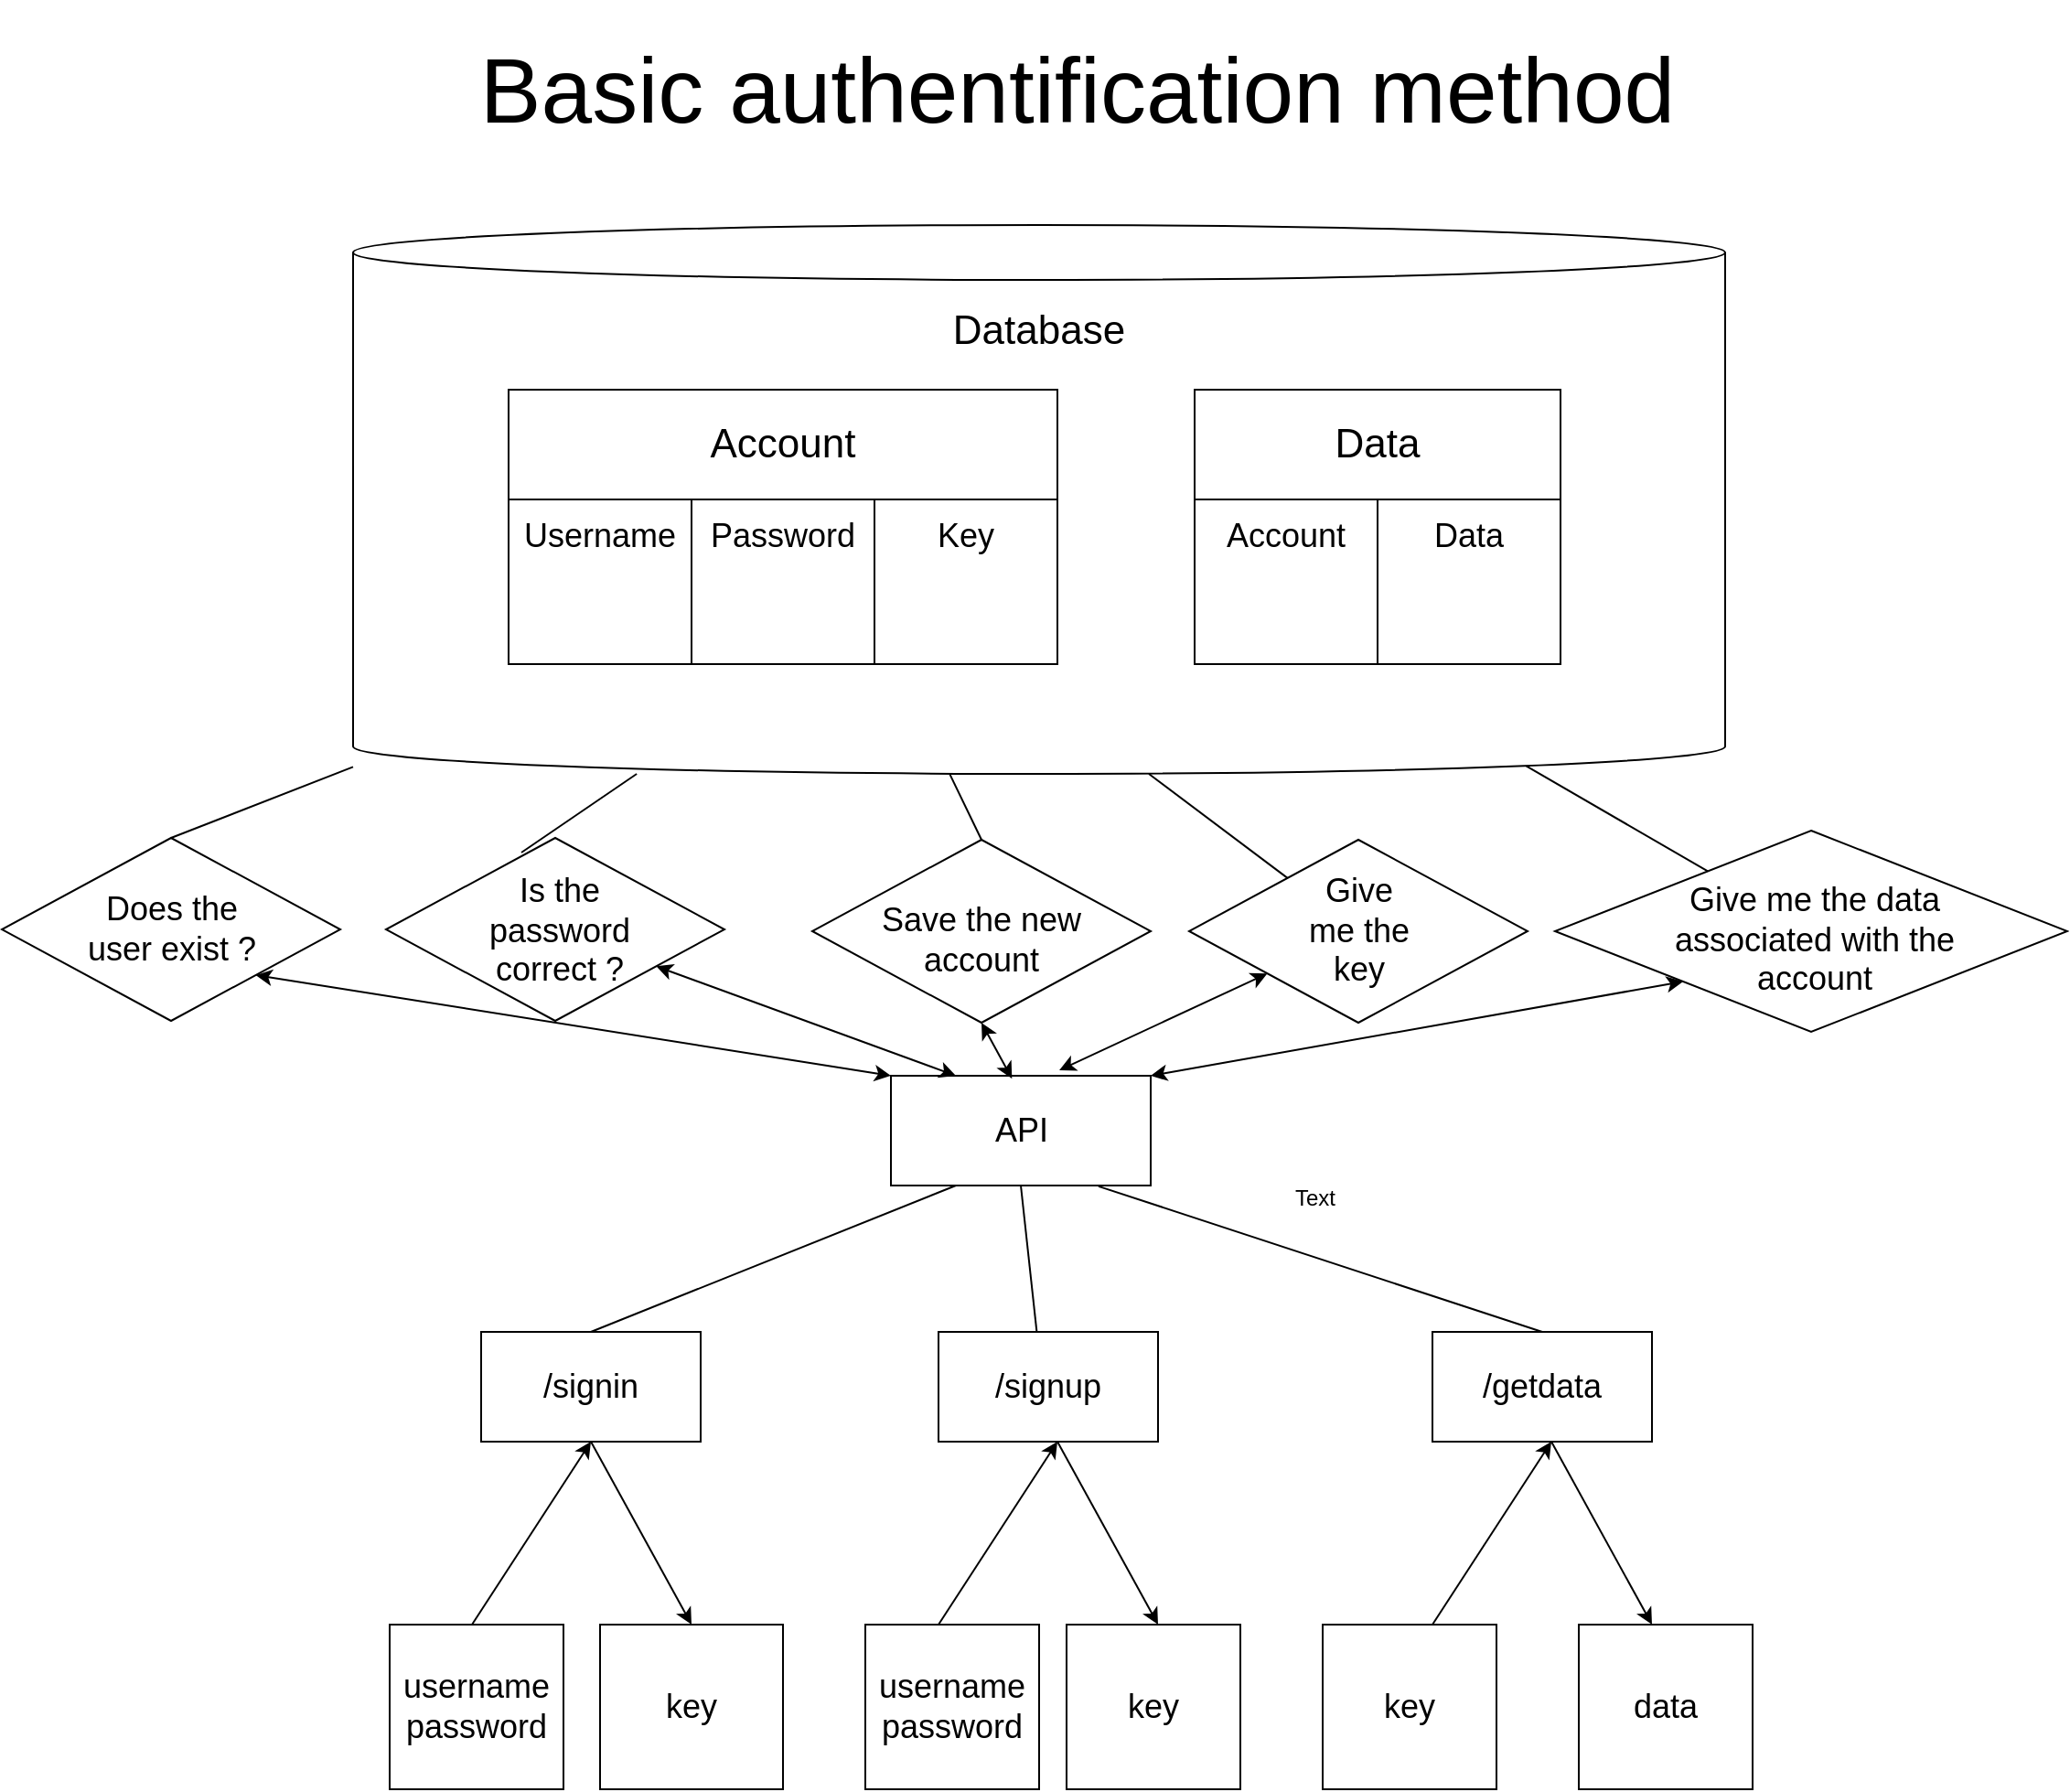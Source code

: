 <mxfile version="20.8.13" type="github">
  <diagram name="Page-1" id="20XX9Y6twfZZXFquQQmE">
    <mxGraphModel dx="2868" dy="1506" grid="0" gridSize="10" guides="1" tooltips="1" connect="1" arrows="1" fold="1" page="1" pageScale="1" pageWidth="1400" pageHeight="1100" math="0" shadow="0">
      <root>
        <mxCell id="0" />
        <mxCell id="1" parent="0" />
        <mxCell id="rnyN-8rtSYzR6qUXUjKF-11" value="" style="shape=cylinder3;whiteSpace=wrap;html=1;boundedLbl=1;backgroundOutline=1;size=15;fontSize=22;labelBackgroundColor=none;" vertex="1" parent="1">
          <mxGeometry x="304" y="169" width="750" height="300" as="geometry" />
        </mxCell>
        <mxCell id="rnyN-8rtSYzR6qUXUjKF-12" value="Database" style="text;html=1;strokeColor=none;fillColor=none;align=center;verticalAlign=middle;whiteSpace=wrap;rounded=0;fontSize=22;labelBackgroundColor=none;" vertex="1" parent="1">
          <mxGeometry x="579" y="212" width="200" height="30" as="geometry" />
        </mxCell>
        <mxCell id="rnyN-8rtSYzR6qUXUjKF-13" value="" style="rounded=0;whiteSpace=wrap;html=1;fontSize=22;labelBackgroundColor=none;" vertex="1" parent="1">
          <mxGeometry x="389" y="259" width="300" height="60" as="geometry" />
        </mxCell>
        <mxCell id="rnyN-8rtSYzR6qUXUjKF-14" style="edgeStyle=orthogonalEdgeStyle;rounded=0;orthogonalLoop=1;jettySize=auto;html=1;exitX=0.5;exitY=1;exitDx=0;exitDy=0;strokeWidth=2;fontSize=22;fontColor=default;labelBackgroundColor=none;" edge="1" parent="1" source="rnyN-8rtSYzR6qUXUjKF-13" target="rnyN-8rtSYzR6qUXUjKF-13">
          <mxGeometry relative="1" as="geometry" />
        </mxCell>
        <mxCell id="rnyN-8rtSYzR6qUXUjKF-15" value="Account" style="text;html=1;strokeColor=none;fillColor=none;align=center;verticalAlign=middle;whiteSpace=wrap;rounded=0;fontSize=22;labelBackgroundColor=none;" vertex="1" parent="1">
          <mxGeometry x="489" y="274" width="100" height="30" as="geometry" />
        </mxCell>
        <mxCell id="rnyN-8rtSYzR6qUXUjKF-16" value="" style="rounded=0;whiteSpace=wrap;html=1;fontSize=22;labelBackgroundColor=none;" vertex="1" parent="1">
          <mxGeometry x="389" y="319" width="100" height="90" as="geometry" />
        </mxCell>
        <mxCell id="rnyN-8rtSYzR6qUXUjKF-17" value="" style="rounded=0;whiteSpace=wrap;html=1;fontSize=22;labelBackgroundColor=none;" vertex="1" parent="1">
          <mxGeometry x="489" y="319" width="100" height="90" as="geometry" />
        </mxCell>
        <mxCell id="rnyN-8rtSYzR6qUXUjKF-18" value="" style="rounded=0;whiteSpace=wrap;html=1;fontSize=22;labelBackgroundColor=none;" vertex="1" parent="1">
          <mxGeometry x="589" y="319" width="100" height="90" as="geometry" />
        </mxCell>
        <mxCell id="rnyN-8rtSYzR6qUXUjKF-20" value="Username" style="text;html=1;strokeColor=none;fillColor=none;align=center;verticalAlign=middle;whiteSpace=wrap;rounded=0;fontSize=18;labelBackgroundColor=none;" vertex="1" parent="1">
          <mxGeometry x="384" y="324" width="110" height="30" as="geometry" />
        </mxCell>
        <mxCell id="rnyN-8rtSYzR6qUXUjKF-21" value="Password" style="text;html=1;strokeColor=none;fillColor=none;align=center;verticalAlign=middle;whiteSpace=wrap;rounded=0;fontSize=18;labelBackgroundColor=none;" vertex="1" parent="1">
          <mxGeometry x="494" y="324" width="90" height="30" as="geometry" />
        </mxCell>
        <mxCell id="rnyN-8rtSYzR6qUXUjKF-22" value="Key" style="text;html=1;strokeColor=none;fillColor=none;align=center;verticalAlign=middle;whiteSpace=wrap;rounded=0;fontSize=18;labelBackgroundColor=none;" vertex="1" parent="1">
          <mxGeometry x="594" y="324" width="90" height="30" as="geometry" />
        </mxCell>
        <mxCell id="rnyN-8rtSYzR6qUXUjKF-23" value="" style="rounded=0;whiteSpace=wrap;html=1;fontSize=22;labelBackgroundColor=none;" vertex="1" parent="1">
          <mxGeometry x="764" y="259" width="200" height="60" as="geometry" />
        </mxCell>
        <mxCell id="rnyN-8rtSYzR6qUXUjKF-24" style="edgeStyle=orthogonalEdgeStyle;rounded=0;orthogonalLoop=1;jettySize=auto;html=1;exitX=0.5;exitY=1;exitDx=0;exitDy=0;strokeWidth=2;fontSize=22;fontColor=default;labelBackgroundColor=none;" edge="1" parent="1" source="rnyN-8rtSYzR6qUXUjKF-23" target="rnyN-8rtSYzR6qUXUjKF-23">
          <mxGeometry relative="1" as="geometry" />
        </mxCell>
        <mxCell id="rnyN-8rtSYzR6qUXUjKF-25" value="Data" style="text;html=1;strokeColor=none;fillColor=none;align=center;verticalAlign=middle;whiteSpace=wrap;rounded=0;fontSize=22;labelBackgroundColor=none;" vertex="1" parent="1">
          <mxGeometry x="814" y="274" width="100" height="30" as="geometry" />
        </mxCell>
        <mxCell id="rnyN-8rtSYzR6qUXUjKF-26" value="" style="rounded=0;whiteSpace=wrap;html=1;fontSize=22;labelBackgroundColor=none;" vertex="1" parent="1">
          <mxGeometry x="764" y="319" width="100" height="90" as="geometry" />
        </mxCell>
        <mxCell id="rnyN-8rtSYzR6qUXUjKF-27" value="" style="rounded=0;whiteSpace=wrap;html=1;fontSize=22;labelBackgroundColor=none;" vertex="1" parent="1">
          <mxGeometry x="864" y="319" width="100" height="90" as="geometry" />
        </mxCell>
        <mxCell id="rnyN-8rtSYzR6qUXUjKF-29" value="Account" style="text;html=1;strokeColor=none;fillColor=none;align=center;verticalAlign=middle;whiteSpace=wrap;rounded=0;fontSize=18;labelBackgroundColor=none;" vertex="1" parent="1">
          <mxGeometry x="759" y="324" width="110" height="30" as="geometry" />
        </mxCell>
        <mxCell id="rnyN-8rtSYzR6qUXUjKF-30" value="Data" style="text;html=1;strokeColor=none;fillColor=none;align=center;verticalAlign=middle;whiteSpace=wrap;rounded=0;fontSize=18;labelBackgroundColor=none;" vertex="1" parent="1">
          <mxGeometry x="869" y="324" width="90" height="30" as="geometry" />
        </mxCell>
        <mxCell id="rnyN-8rtSYzR6qUXUjKF-32" value="" style="rounded=0;whiteSpace=wrap;html=1;labelBackgroundColor=none;" vertex="1" parent="1">
          <mxGeometry x="598" y="634" width="142" height="60" as="geometry" />
        </mxCell>
        <mxCell id="rnyN-8rtSYzR6qUXUjKF-33" value="API" style="text;html=1;strokeColor=none;fillColor=none;align=center;verticalAlign=middle;whiteSpace=wrap;rounded=0;fontSize=18;labelBackgroundColor=none;" vertex="1" parent="1">
          <mxGeometry x="641.5" y="649" width="55" height="30" as="geometry" />
        </mxCell>
        <mxCell id="rnyN-8rtSYzR6qUXUjKF-36" value="" style="rhombus;whiteSpace=wrap;html=1;fontSize=18;labelBackgroundColor=none;" vertex="1" parent="1">
          <mxGeometry x="112" y="504" width="185" height="100" as="geometry" />
        </mxCell>
        <mxCell id="rnyN-8rtSYzR6qUXUjKF-37" value="" style="rhombus;whiteSpace=wrap;html=1;fontSize=18;labelBackgroundColor=none;" vertex="1" parent="1">
          <mxGeometry x="322" y="504" width="185" height="100" as="geometry" />
        </mxCell>
        <mxCell id="rnyN-8rtSYzR6qUXUjKF-38" value="" style="rhombus;whiteSpace=wrap;html=1;fontSize=18;labelBackgroundColor=none;" vertex="1" parent="1">
          <mxGeometry x="761" y="505" width="185" height="100" as="geometry" />
        </mxCell>
        <mxCell id="rnyN-8rtSYzR6qUXUjKF-39" value="Does the user exist ?" style="text;html=1;strokeColor=none;fillColor=none;align=center;verticalAlign=middle;whiteSpace=wrap;rounded=0;fontSize=18;labelBackgroundColor=none;" vertex="1" parent="1">
          <mxGeometry x="149.5" y="539" width="110" height="30" as="geometry" />
        </mxCell>
        <mxCell id="rnyN-8rtSYzR6qUXUjKF-40" value="Is the password correct ?" style="text;html=1;strokeColor=none;fillColor=none;align=center;verticalAlign=middle;whiteSpace=wrap;rounded=0;fontSize=18;labelBackgroundColor=none;" vertex="1" parent="1">
          <mxGeometry x="362" y="541" width="110" height="28" as="geometry" />
        </mxCell>
        <mxCell id="rnyN-8rtSYzR6qUXUjKF-41" value="Give me the key" style="text;html=1;strokeColor=none;fillColor=none;align=center;verticalAlign=middle;whiteSpace=wrap;rounded=0;fontSize=18;labelBackgroundColor=none;" vertex="1" parent="1">
          <mxGeometry x="823.5" y="540" width="60" height="30" as="geometry" />
        </mxCell>
        <mxCell id="rnyN-8rtSYzR6qUXUjKF-42" value="" style="rhombus;whiteSpace=wrap;html=1;fontSize=18;labelBackgroundColor=none;" vertex="1" parent="1">
          <mxGeometry x="961" y="500" width="280" height="110" as="geometry" />
        </mxCell>
        <mxCell id="rnyN-8rtSYzR6qUXUjKF-43" value="Give me the data associated with the account" style="text;html=1;strokeColor=none;fillColor=none;align=center;verticalAlign=middle;whiteSpace=wrap;rounded=0;fontSize=18;labelBackgroundColor=none;" vertex="1" parent="1">
          <mxGeometry x="1023.5" y="545" width="157.5" height="30" as="geometry" />
        </mxCell>
        <mxCell id="rnyN-8rtSYzR6qUXUjKF-45" value="" style="endArrow=classic;html=1;rounded=0;fontSize=18;entryX=1;entryY=1;entryDx=0;entryDy=0;exitX=0;exitY=0;exitDx=0;exitDy=0;startArrow=classic;startFill=1;labelBackgroundColor=none;fontColor=default;" edge="1" parent="1" source="rnyN-8rtSYzR6qUXUjKF-32" target="rnyN-8rtSYzR6qUXUjKF-36">
          <mxGeometry width="50" height="50" relative="1" as="geometry">
            <mxPoint x="424" y="679" as="sourcePoint" />
            <mxPoint x="474" y="629" as="targetPoint" />
          </mxGeometry>
        </mxCell>
        <mxCell id="rnyN-8rtSYzR6qUXUjKF-46" value="" style="endArrow=classic;html=1;rounded=0;fontSize=18;exitX=0.25;exitY=0;exitDx=0;exitDy=0;startArrow=classic;startFill=1;labelBackgroundColor=none;fontColor=default;" edge="1" parent="1" source="rnyN-8rtSYzR6qUXUjKF-32" target="rnyN-8rtSYzR6qUXUjKF-37">
          <mxGeometry width="50" height="50" relative="1" as="geometry">
            <mxPoint x="664" y="634" as="sourcePoint" />
            <mxPoint x="714" y="584" as="targetPoint" />
          </mxGeometry>
        </mxCell>
        <mxCell id="rnyN-8rtSYzR6qUXUjKF-47" value="" style="endArrow=classic;html=1;rounded=0;fontSize=18;exitX=0.648;exitY=-0.05;exitDx=0;exitDy=0;exitPerimeter=0;startArrow=classic;startFill=1;labelBackgroundColor=none;fontColor=default;" edge="1" parent="1" source="rnyN-8rtSYzR6qUXUjKF-32" target="rnyN-8rtSYzR6qUXUjKF-38">
          <mxGeometry width="50" height="50" relative="1" as="geometry">
            <mxPoint x="664" y="634" as="sourcePoint" />
            <mxPoint x="714" y="584" as="targetPoint" />
          </mxGeometry>
        </mxCell>
        <mxCell id="rnyN-8rtSYzR6qUXUjKF-48" value="" style="endArrow=classic;html=1;rounded=0;fontSize=18;entryX=0;entryY=1;entryDx=0;entryDy=0;exitX=1;exitY=0;exitDx=0;exitDy=0;startArrow=classic;startFill=1;labelBackgroundColor=none;fontColor=default;" edge="1" parent="1" source="rnyN-8rtSYzR6qUXUjKF-32" target="rnyN-8rtSYzR6qUXUjKF-42">
          <mxGeometry width="50" height="50" relative="1" as="geometry">
            <mxPoint x="664" y="634" as="sourcePoint" />
            <mxPoint x="714" y="584" as="targetPoint" />
          </mxGeometry>
        </mxCell>
        <mxCell id="rnyN-8rtSYzR6qUXUjKF-49" value="/signin" style="rounded=0;whiteSpace=wrap;html=1;fontSize=18;labelBackgroundColor=none;" vertex="1" parent="1">
          <mxGeometry x="374" y="774" width="120" height="60" as="geometry" />
        </mxCell>
        <mxCell id="rnyN-8rtSYzR6qUXUjKF-51" value="/signup" style="rounded=0;whiteSpace=wrap;html=1;fontSize=18;labelBackgroundColor=none;" vertex="1" parent="1">
          <mxGeometry x="624" y="774" width="120" height="60" as="geometry" />
        </mxCell>
        <mxCell id="rnyN-8rtSYzR6qUXUjKF-52" value="/getdata" style="rounded=0;whiteSpace=wrap;html=1;fontSize=18;labelBackgroundColor=none;" vertex="1" parent="1">
          <mxGeometry x="894" y="774" width="120" height="60" as="geometry" />
        </mxCell>
        <mxCell id="rnyN-8rtSYzR6qUXUjKF-53" value="&lt;div&gt;username&lt;/div&gt;&lt;div&gt;password&lt;br&gt;&lt;/div&gt;" style="rounded=0;whiteSpace=wrap;html=1;fontSize=18;labelBackgroundColor=none;" vertex="1" parent="1">
          <mxGeometry x="324" y="934" width="95" height="90" as="geometry" />
        </mxCell>
        <mxCell id="rnyN-8rtSYzR6qUXUjKF-56" value="&lt;div&gt;username&lt;/div&gt;&lt;div&gt;password&lt;br&gt;&lt;/div&gt;" style="rounded=0;whiteSpace=wrap;html=1;fontSize=18;labelBackgroundColor=none;" vertex="1" parent="1">
          <mxGeometry x="584" y="934" width="95" height="90" as="geometry" />
        </mxCell>
        <mxCell id="rnyN-8rtSYzR6qUXUjKF-57" value="key" style="rounded=0;whiteSpace=wrap;html=1;fontSize=18;labelBackgroundColor=none;" vertex="1" parent="1">
          <mxGeometry x="834" y="934" width="95" height="90" as="geometry" />
        </mxCell>
        <mxCell id="rnyN-8rtSYzR6qUXUjKF-58" value="key" style="rounded=0;whiteSpace=wrap;html=1;fontSize=18;labelBackgroundColor=none;" vertex="1" parent="1">
          <mxGeometry x="439" y="934" width="100" height="90" as="geometry" />
        </mxCell>
        <mxCell id="rnyN-8rtSYzR6qUXUjKF-59" value="key" style="rounded=0;whiteSpace=wrap;html=1;fontSize=18;labelBackgroundColor=none;" vertex="1" parent="1">
          <mxGeometry x="694" y="934" width="95" height="90" as="geometry" />
        </mxCell>
        <mxCell id="rnyN-8rtSYzR6qUXUjKF-61" value="data" style="rounded=0;whiteSpace=wrap;html=1;fontSize=18;labelBackgroundColor=none;" vertex="1" parent="1">
          <mxGeometry x="974" y="934" width="95" height="90" as="geometry" />
        </mxCell>
        <mxCell id="rnyN-8rtSYzR6qUXUjKF-62" value="" style="endArrow=classic;html=1;rounded=0;fontSize=18;entryX=0.5;entryY=1;entryDx=0;entryDy=0;labelBackgroundColor=none;fontColor=default;" edge="1" parent="1" target="rnyN-8rtSYzR6qUXUjKF-49">
          <mxGeometry width="50" height="50" relative="1" as="geometry">
            <mxPoint x="369" y="934" as="sourcePoint" />
            <mxPoint x="419" y="884" as="targetPoint" />
          </mxGeometry>
        </mxCell>
        <mxCell id="rnyN-8rtSYzR6qUXUjKF-63" value="" style="endArrow=classic;html=1;rounded=0;fontSize=18;entryX=0.5;entryY=0;entryDx=0;entryDy=0;exitX=0.5;exitY=1;exitDx=0;exitDy=0;labelBackgroundColor=none;fontColor=default;" edge="1" parent="1" source="rnyN-8rtSYzR6qUXUjKF-49" target="rnyN-8rtSYzR6qUXUjKF-58">
          <mxGeometry width="50" height="50" relative="1" as="geometry">
            <mxPoint x="404" y="894" as="sourcePoint" />
            <mxPoint x="444" y="844" as="targetPoint" />
          </mxGeometry>
        </mxCell>
        <mxCell id="rnyN-8rtSYzR6qUXUjKF-64" value="" style="endArrow=classic;html=1;rounded=0;fontSize=18;entryX=0.5;entryY=1;entryDx=0;entryDy=0;labelBackgroundColor=none;fontColor=default;" edge="1" parent="1">
          <mxGeometry width="50" height="50" relative="1" as="geometry">
            <mxPoint x="624" y="934" as="sourcePoint" />
            <mxPoint x="689" y="834" as="targetPoint" />
          </mxGeometry>
        </mxCell>
        <mxCell id="rnyN-8rtSYzR6qUXUjKF-65" value="" style="endArrow=classic;html=1;rounded=0;fontSize=18;entryX=0.5;entryY=0;entryDx=0;entryDy=0;exitX=0.5;exitY=1;exitDx=0;exitDy=0;labelBackgroundColor=none;fontColor=default;" edge="1" parent="1">
          <mxGeometry width="50" height="50" relative="1" as="geometry">
            <mxPoint x="689" y="834" as="sourcePoint" />
            <mxPoint x="744" y="934" as="targetPoint" />
          </mxGeometry>
        </mxCell>
        <mxCell id="rnyN-8rtSYzR6qUXUjKF-66" value="" style="endArrow=classic;html=1;rounded=0;fontSize=18;entryX=0.5;entryY=1;entryDx=0;entryDy=0;labelBackgroundColor=none;fontColor=default;" edge="1" parent="1">
          <mxGeometry width="50" height="50" relative="1" as="geometry">
            <mxPoint x="894" y="934" as="sourcePoint" />
            <mxPoint x="959" y="834" as="targetPoint" />
          </mxGeometry>
        </mxCell>
        <mxCell id="rnyN-8rtSYzR6qUXUjKF-67" value="" style="endArrow=classic;html=1;rounded=0;fontSize=18;entryX=0.5;entryY=0;entryDx=0;entryDy=0;exitX=0.5;exitY=1;exitDx=0;exitDy=0;labelBackgroundColor=none;fontColor=default;" edge="1" parent="1">
          <mxGeometry width="50" height="50" relative="1" as="geometry">
            <mxPoint x="959" y="834" as="sourcePoint" />
            <mxPoint x="1014" y="934" as="targetPoint" />
          </mxGeometry>
        </mxCell>
        <mxCell id="rnyN-8rtSYzR6qUXUjKF-71" value="" style="endArrow=none;html=1;rounded=0;fontSize=18;exitX=0.5;exitY=0;exitDx=0;exitDy=0;labelBackgroundColor=none;fontColor=default;" edge="1" parent="1" source="rnyN-8rtSYzR6qUXUjKF-36" target="rnyN-8rtSYzR6qUXUjKF-11">
          <mxGeometry width="50" height="50" relative="1" as="geometry">
            <mxPoint x="764" y="779" as="sourcePoint" />
            <mxPoint x="814" y="729" as="targetPoint" />
          </mxGeometry>
        </mxCell>
        <mxCell id="rnyN-8rtSYzR6qUXUjKF-72" value="" style="endArrow=none;html=1;rounded=0;fontSize=18;exitX=0.4;exitY=0.08;exitDx=0;exitDy=0;exitPerimeter=0;labelBackgroundColor=none;fontColor=default;" edge="1" parent="1" source="rnyN-8rtSYzR6qUXUjKF-37" target="rnyN-8rtSYzR6qUXUjKF-11">
          <mxGeometry width="50" height="50" relative="1" as="geometry">
            <mxPoint x="541.06" y="659" as="sourcePoint" />
            <mxPoint x="579.001" y="629" as="targetPoint" />
          </mxGeometry>
        </mxCell>
        <mxCell id="rnyN-8rtSYzR6qUXUjKF-73" value="" style="endArrow=none;html=1;rounded=0;fontSize=18;entryX=0.58;entryY=1;entryDx=0;entryDy=0;entryPerimeter=0;labelBackgroundColor=none;fontColor=default;" edge="1" parent="1" source="rnyN-8rtSYzR6qUXUjKF-38" target="rnyN-8rtSYzR6qUXUjKF-11">
          <mxGeometry width="50" height="50" relative="1" as="geometry">
            <mxPoint x="558" y="667" as="sourcePoint" />
            <mxPoint x="576.928" y="629" as="targetPoint" />
          </mxGeometry>
        </mxCell>
        <mxCell id="rnyN-8rtSYzR6qUXUjKF-74" value="" style="endArrow=none;html=1;rounded=0;fontSize=18;entryX=0.855;entryY=1;entryDx=0;entryDy=-4.35;entryPerimeter=0;labelBackgroundColor=none;fontColor=default;" edge="1" parent="1" source="rnyN-8rtSYzR6qUXUjKF-42" target="rnyN-8rtSYzR6qUXUjKF-11">
          <mxGeometry width="50" height="50" relative="1" as="geometry">
            <mxPoint x="767.801" y="669.108" as="sourcePoint" />
            <mxPoint x="749" y="629" as="targetPoint" />
          </mxGeometry>
        </mxCell>
        <mxCell id="rnyN-8rtSYzR6qUXUjKF-75" value="" style="endArrow=none;html=1;rounded=0;entryX=0.25;entryY=1;entryDx=0;entryDy=0;exitX=0.5;exitY=0;exitDx=0;exitDy=0;" edge="1" parent="1" source="rnyN-8rtSYzR6qUXUjKF-49" target="rnyN-8rtSYzR6qUXUjKF-32">
          <mxGeometry width="50" height="50" relative="1" as="geometry">
            <mxPoint x="444" y="744" as="sourcePoint" />
            <mxPoint x="974" y="804" as="targetPoint" />
          </mxGeometry>
        </mxCell>
        <mxCell id="rnyN-8rtSYzR6qUXUjKF-76" value="" style="endArrow=none;html=1;rounded=0;entryX=0.5;entryY=1;entryDx=0;entryDy=0;exitX=0.448;exitY=0.007;exitDx=0;exitDy=0;exitPerimeter=0;" edge="1" parent="1" source="rnyN-8rtSYzR6qUXUjKF-51" target="rnyN-8rtSYzR6qUXUjKF-32">
          <mxGeometry width="50" height="50" relative="1" as="geometry">
            <mxPoint x="444" y="794" as="sourcePoint" />
            <mxPoint x="643.5" y="704" as="targetPoint" />
          </mxGeometry>
        </mxCell>
        <mxCell id="rnyN-8rtSYzR6qUXUjKF-77" value="" style="endArrow=none;html=1;rounded=0;entryX=0.799;entryY=1.007;entryDx=0;entryDy=0;exitX=0.5;exitY=0;exitDx=0;exitDy=0;entryPerimeter=0;" edge="1" parent="1" source="rnyN-8rtSYzR6qUXUjKF-52" target="rnyN-8rtSYzR6qUXUjKF-32">
          <mxGeometry width="50" height="50" relative="1" as="geometry">
            <mxPoint x="454" y="794" as="sourcePoint" />
            <mxPoint x="653.5" y="714" as="targetPoint" />
          </mxGeometry>
        </mxCell>
        <mxCell id="rnyN-8rtSYzR6qUXUjKF-78" value="Text" style="text;html=1;strokeColor=none;fillColor=none;align=center;verticalAlign=middle;whiteSpace=wrap;rounded=0;" vertex="1" parent="1">
          <mxGeometry x="800" y="686" width="60" height="30" as="geometry" />
        </mxCell>
        <mxCell id="rnyN-8rtSYzR6qUXUjKF-80" value="Basic authentification method" style="text;html=1;strokeColor=none;fillColor=none;align=center;verticalAlign=middle;whiteSpace=wrap;rounded=0;fontSize=50;" vertex="1" parent="1">
          <mxGeometry x="281" y="46" width="838" height="98" as="geometry" />
        </mxCell>
        <mxCell id="rnyN-8rtSYzR6qUXUjKF-81" value="" style="rhombus;whiteSpace=wrap;html=1;fontSize=18;labelBackgroundColor=none;" vertex="1" parent="1">
          <mxGeometry x="555" y="505" width="185" height="100" as="geometry" />
        </mxCell>
        <mxCell id="rnyN-8rtSYzR6qUXUjKF-82" value="Save the new account" style="text;html=1;strokeColor=none;fillColor=none;align=center;verticalAlign=middle;whiteSpace=wrap;rounded=0;fontSize=18;labelBackgroundColor=none;" vertex="1" parent="1">
          <mxGeometry x="572.25" y="545" width="150.5" height="30" as="geometry" />
        </mxCell>
        <mxCell id="rnyN-8rtSYzR6qUXUjKF-84" value="" style="endArrow=classic;startArrow=classic;html=1;rounded=0;fontSize=50;exitX=0.466;exitY=0.027;exitDx=0;exitDy=0;exitPerimeter=0;entryX=0.5;entryY=1;entryDx=0;entryDy=0;" edge="1" parent="1" source="rnyN-8rtSYzR6qUXUjKF-32" target="rnyN-8rtSYzR6qUXUjKF-81">
          <mxGeometry width="50" height="50" relative="1" as="geometry">
            <mxPoint x="592" y="611" as="sourcePoint" />
            <mxPoint x="642" y="561" as="targetPoint" />
          </mxGeometry>
        </mxCell>
        <mxCell id="rnyN-8rtSYzR6qUXUjKF-85" value="" style="endArrow=none;html=1;rounded=0;fontSize=50;entryX=0.435;entryY=1.001;entryDx=0;entryDy=0;entryPerimeter=0;exitX=0.5;exitY=0;exitDx=0;exitDy=0;" edge="1" parent="1" source="rnyN-8rtSYzR6qUXUjKF-81" target="rnyN-8rtSYzR6qUXUjKF-11">
          <mxGeometry width="50" height="50" relative="1" as="geometry">
            <mxPoint x="592" y="611" as="sourcePoint" />
            <mxPoint x="642" y="561" as="targetPoint" />
          </mxGeometry>
        </mxCell>
      </root>
    </mxGraphModel>
  </diagram>
</mxfile>
